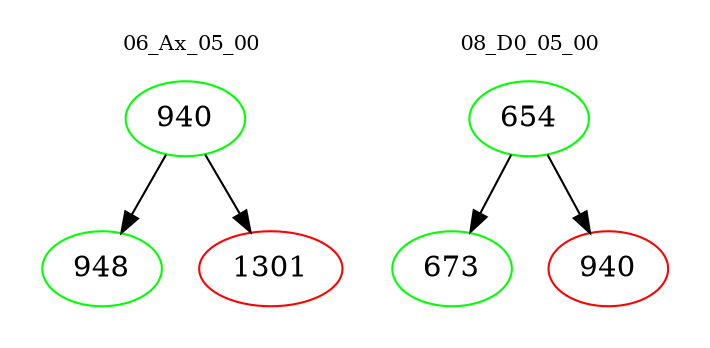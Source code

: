 digraph{
subgraph cluster_0 {
color = white
label = "06_Ax_05_00";
fontsize=10;
T0_940 [label="940", color="green"]
T0_940 -> T0_948 [color="black"]
T0_948 [label="948", color="green"]
T0_940 -> T0_1301 [color="black"]
T0_1301 [label="1301", color="red"]
}
subgraph cluster_1 {
color = white
label = "08_D0_05_00";
fontsize=10;
T1_654 [label="654", color="green"]
T1_654 -> T1_673 [color="black"]
T1_673 [label="673", color="green"]
T1_654 -> T1_940 [color="black"]
T1_940 [label="940", color="red"]
}
}
